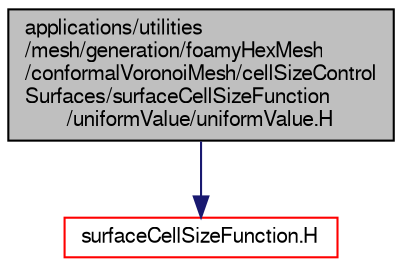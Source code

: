 digraph "applications/utilities/mesh/generation/foamyHexMesh/conformalVoronoiMesh/cellSizeControlSurfaces/surfaceCellSizeFunction/uniformValue/uniformValue.H"
{
  bgcolor="transparent";
  edge [fontname="FreeSans",fontsize="10",labelfontname="FreeSans",labelfontsize="10"];
  node [fontname="FreeSans",fontsize="10",shape=record];
  Node0 [label="applications/utilities\l/mesh/generation/foamyHexMesh\l/conformalVoronoiMesh/cellSizeControl\lSurfaces/surfaceCellSizeFunction\l/uniformValue/uniformValue.H",height=0.2,width=0.4,color="black", fillcolor="grey75", style="filled", fontcolor="black"];
  Node0 -> Node1 [color="midnightblue",fontsize="10",style="solid",fontname="FreeSans"];
  Node1 [label="surfaceCellSizeFunction.H",height=0.2,width=0.4,color="red",URL="$a18161.html"];
}
